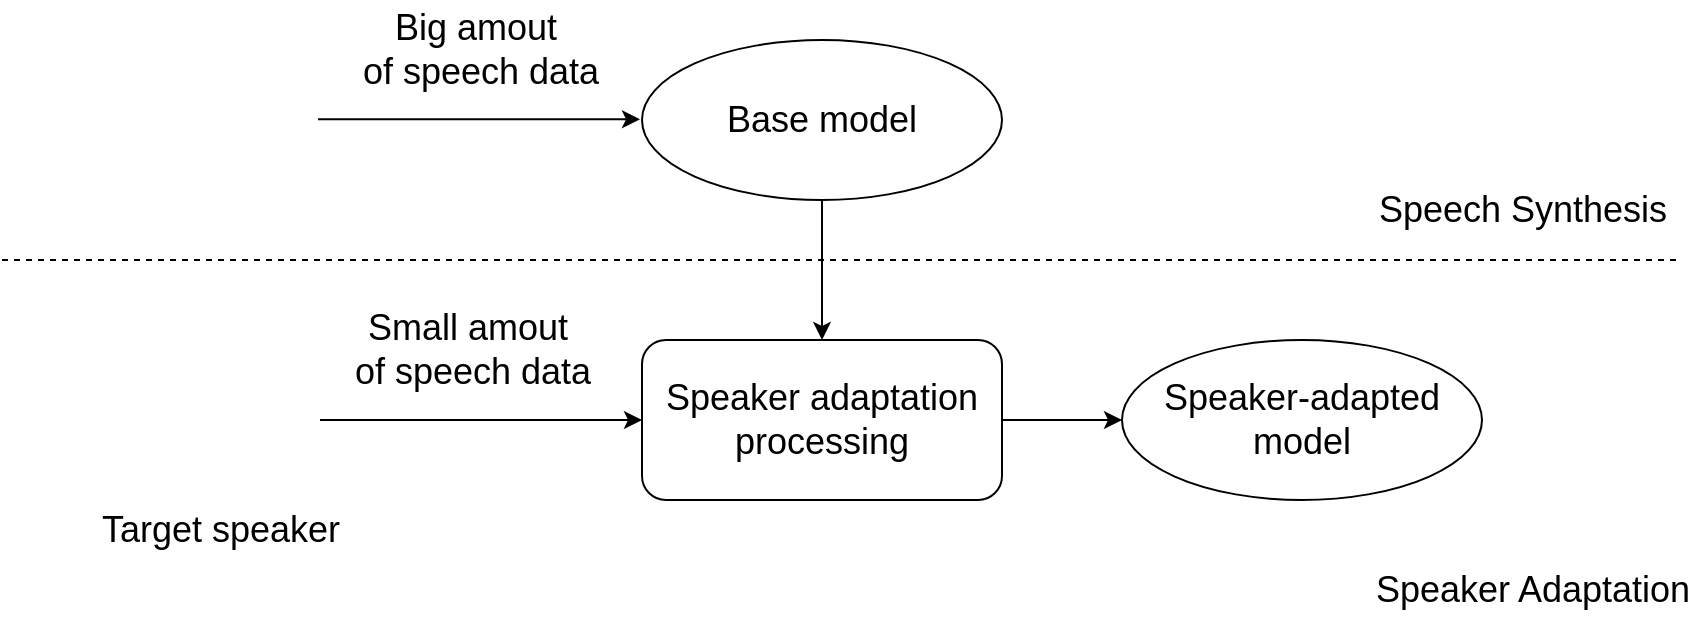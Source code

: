 <mxfile version="13.3.8" type="device"><diagram id="_R5vBX4u9enpX_KqPSTr" name="Page-1"><mxGraphModel dx="1585" dy="598" grid="1" gridSize="10" guides="1" tooltips="1" connect="1" arrows="1" fold="1" page="0" pageScale="1" pageWidth="827" pageHeight="1169" math="0" shadow="0"><root><mxCell id="0"/><mxCell id="1" parent="0"/><mxCell id="R6wgnIJONedQhV6U8Wrb-4" style="edgeStyle=orthogonalEdgeStyle;rounded=0;orthogonalLoop=1;jettySize=auto;html=1;entryX=0;entryY=0.5;entryDx=0;entryDy=0;fontSize=18;" edge="1" parent="1" target="R6wgnIJONedQhV6U8Wrb-3"><mxGeometry relative="1" as="geometry"><mxPoint x="119" y="360" as="sourcePoint"/><Array as="points"><mxPoint x="119" y="360"/></Array></mxGeometry></mxCell><mxCell id="R6wgnIJONedQhV6U8Wrb-2" value="Target speaker" style="text;html=1;align=center;verticalAlign=middle;resizable=0;points=[];autosize=1;fontSize=18;" vertex="1" parent="1"><mxGeometry x="4" y="400" width="130" height="30" as="geometry"/></mxCell><mxCell id="R6wgnIJONedQhV6U8Wrb-14" style="edgeStyle=orthogonalEdgeStyle;rounded=0;orthogonalLoop=1;jettySize=auto;html=1;entryX=0;entryY=0.5;entryDx=0;entryDy=0;fontSize=18;" edge="1" parent="1" source="R6wgnIJONedQhV6U8Wrb-3" target="R6wgnIJONedQhV6U8Wrb-13"><mxGeometry relative="1" as="geometry"/></mxCell><mxCell id="R6wgnIJONedQhV6U8Wrb-3" value="Speaker adaptation processing" style="rounded=1;whiteSpace=wrap;html=1;fontSize=18;" vertex="1" parent="1"><mxGeometry x="280" y="320" width="180" height="80" as="geometry"/></mxCell><mxCell id="R6wgnIJONedQhV6U8Wrb-16" style="edgeStyle=orthogonalEdgeStyle;rounded=0;orthogonalLoop=1;jettySize=auto;html=1;entryX=0.5;entryY=0;entryDx=0;entryDy=0;fontSize=18;" edge="1" parent="1" source="R6wgnIJONedQhV6U8Wrb-5" target="R6wgnIJONedQhV6U8Wrb-3"><mxGeometry relative="1" as="geometry"/></mxCell><mxCell id="R6wgnIJONedQhV6U8Wrb-5" value="Base model" style="ellipse;whiteSpace=wrap;html=1;fontSize=18;" vertex="1" parent="1"><mxGeometry x="280" y="170" width="180" height="80" as="geometry"/></mxCell><mxCell id="R6wgnIJONedQhV6U8Wrb-8" value="" style="shape=image;html=1;verticalAlign=top;verticalLabelPosition=bottom;labelBackgroundColor=#ffffff;imageAspect=0;aspect=fixed;image=https://cdn2.iconfinder.com/data/icons/instagram-ui/48/jee-74-128.png;fontSize=18;" vertex="1" parent="1"><mxGeometry x="20" y="306" width="98" height="98" as="geometry"/></mxCell><mxCell id="R6wgnIJONedQhV6U8Wrb-11" value="Small amout&amp;nbsp;&lt;br&gt;of speech data" style="text;html=1;align=center;verticalAlign=middle;resizable=0;points=[];autosize=1;fontSize=18;" vertex="1" parent="1"><mxGeometry x="130" y="300" width="130" height="50" as="geometry"/></mxCell><mxCell id="R6wgnIJONedQhV6U8Wrb-13" value="Speaker-adapted&lt;br&gt;model" style="ellipse;whiteSpace=wrap;html=1;fontSize=18;" vertex="1" parent="1"><mxGeometry x="520" y="320" width="180" height="80" as="geometry"/></mxCell><mxCell id="R6wgnIJONedQhV6U8Wrb-21" value="" style="group" vertex="1" connectable="0" parent="1"><mxGeometry x="10" y="150" width="118" height="108" as="geometry"/></mxCell><mxCell id="R6wgnIJONedQhV6U8Wrb-17" value="" style="shape=image;html=1;verticalAlign=top;verticalLabelPosition=bottom;labelBackgroundColor=#ffffff;imageAspect=0;aspect=fixed;image=https://cdn2.iconfinder.com/data/icons/instagram-ui/48/jee-74-128.png;fontSize=18;" vertex="1" parent="R6wgnIJONedQhV6U8Wrb-21"><mxGeometry y="40" width="68" height="68" as="geometry"/></mxCell><mxCell id="R6wgnIJONedQhV6U8Wrb-19" value="" style="shape=image;html=1;verticalAlign=top;verticalLabelPosition=bottom;labelBackgroundColor=#ffffff;imageAspect=0;aspect=fixed;image=https://cdn2.iconfinder.com/data/icons/instagram-ui/48/jee-74-128.png;fontSize=18;" vertex="1" parent="R6wgnIJONedQhV6U8Wrb-21"><mxGeometry x="50" y="40" width="68" height="68" as="geometry"/></mxCell><mxCell id="R6wgnIJONedQhV6U8Wrb-20" value="" style="shape=image;html=1;verticalAlign=top;verticalLabelPosition=bottom;labelBackgroundColor=#ffffff;imageAspect=0;aspect=fixed;image=https://cdn2.iconfinder.com/data/icons/instagram-ui/48/jee-74-128.png;fontSize=18;" vertex="1" parent="R6wgnIJONedQhV6U8Wrb-21"><mxGeometry x="24" width="68" height="68" as="geometry"/></mxCell><mxCell id="R6wgnIJONedQhV6U8Wrb-23" style="edgeStyle=orthogonalEdgeStyle;rounded=0;orthogonalLoop=1;jettySize=auto;html=1;entryX=0;entryY=0.5;entryDx=0;entryDy=0;fontSize=18;" edge="1" parent="1"><mxGeometry relative="1" as="geometry"><mxPoint x="118" y="209.66" as="sourcePoint"/><mxPoint x="279" y="209.66" as="targetPoint"/><Array as="points"><mxPoint x="118" y="209.66"/></Array></mxGeometry></mxCell><mxCell id="R6wgnIJONedQhV6U8Wrb-24" value="Big amout&amp;nbsp;&lt;br&gt;of speech data" style="text;html=1;align=center;verticalAlign=middle;resizable=0;points=[];autosize=1;fontSize=18;" vertex="1" parent="1"><mxGeometry x="134" y="150" width="130" height="50" as="geometry"/></mxCell><mxCell id="R6wgnIJONedQhV6U8Wrb-26" value="" style="endArrow=none;html=1;fontSize=18;dashed=1;" edge="1" parent="1"><mxGeometry width="50" height="50" relative="1" as="geometry"><mxPoint x="-40" y="280" as="sourcePoint"/><mxPoint x="800" y="280" as="targetPoint"/></mxGeometry></mxCell><mxCell id="R6wgnIJONedQhV6U8Wrb-27" value="Speech Synthesis" style="text;html=1;align=center;verticalAlign=middle;resizable=0;points=[];autosize=1;fontSize=18;" vertex="1" parent="1"><mxGeometry x="640" y="240" width="160" height="30" as="geometry"/></mxCell><mxCell id="R6wgnIJONedQhV6U8Wrb-28" value="Speaker Adaptation" style="text;html=1;align=center;verticalAlign=middle;resizable=0;points=[];autosize=1;fontSize=18;" vertex="1" parent="1"><mxGeometry x="640" y="430" width="170" height="30" as="geometry"/></mxCell></root></mxGraphModel></diagram></mxfile>